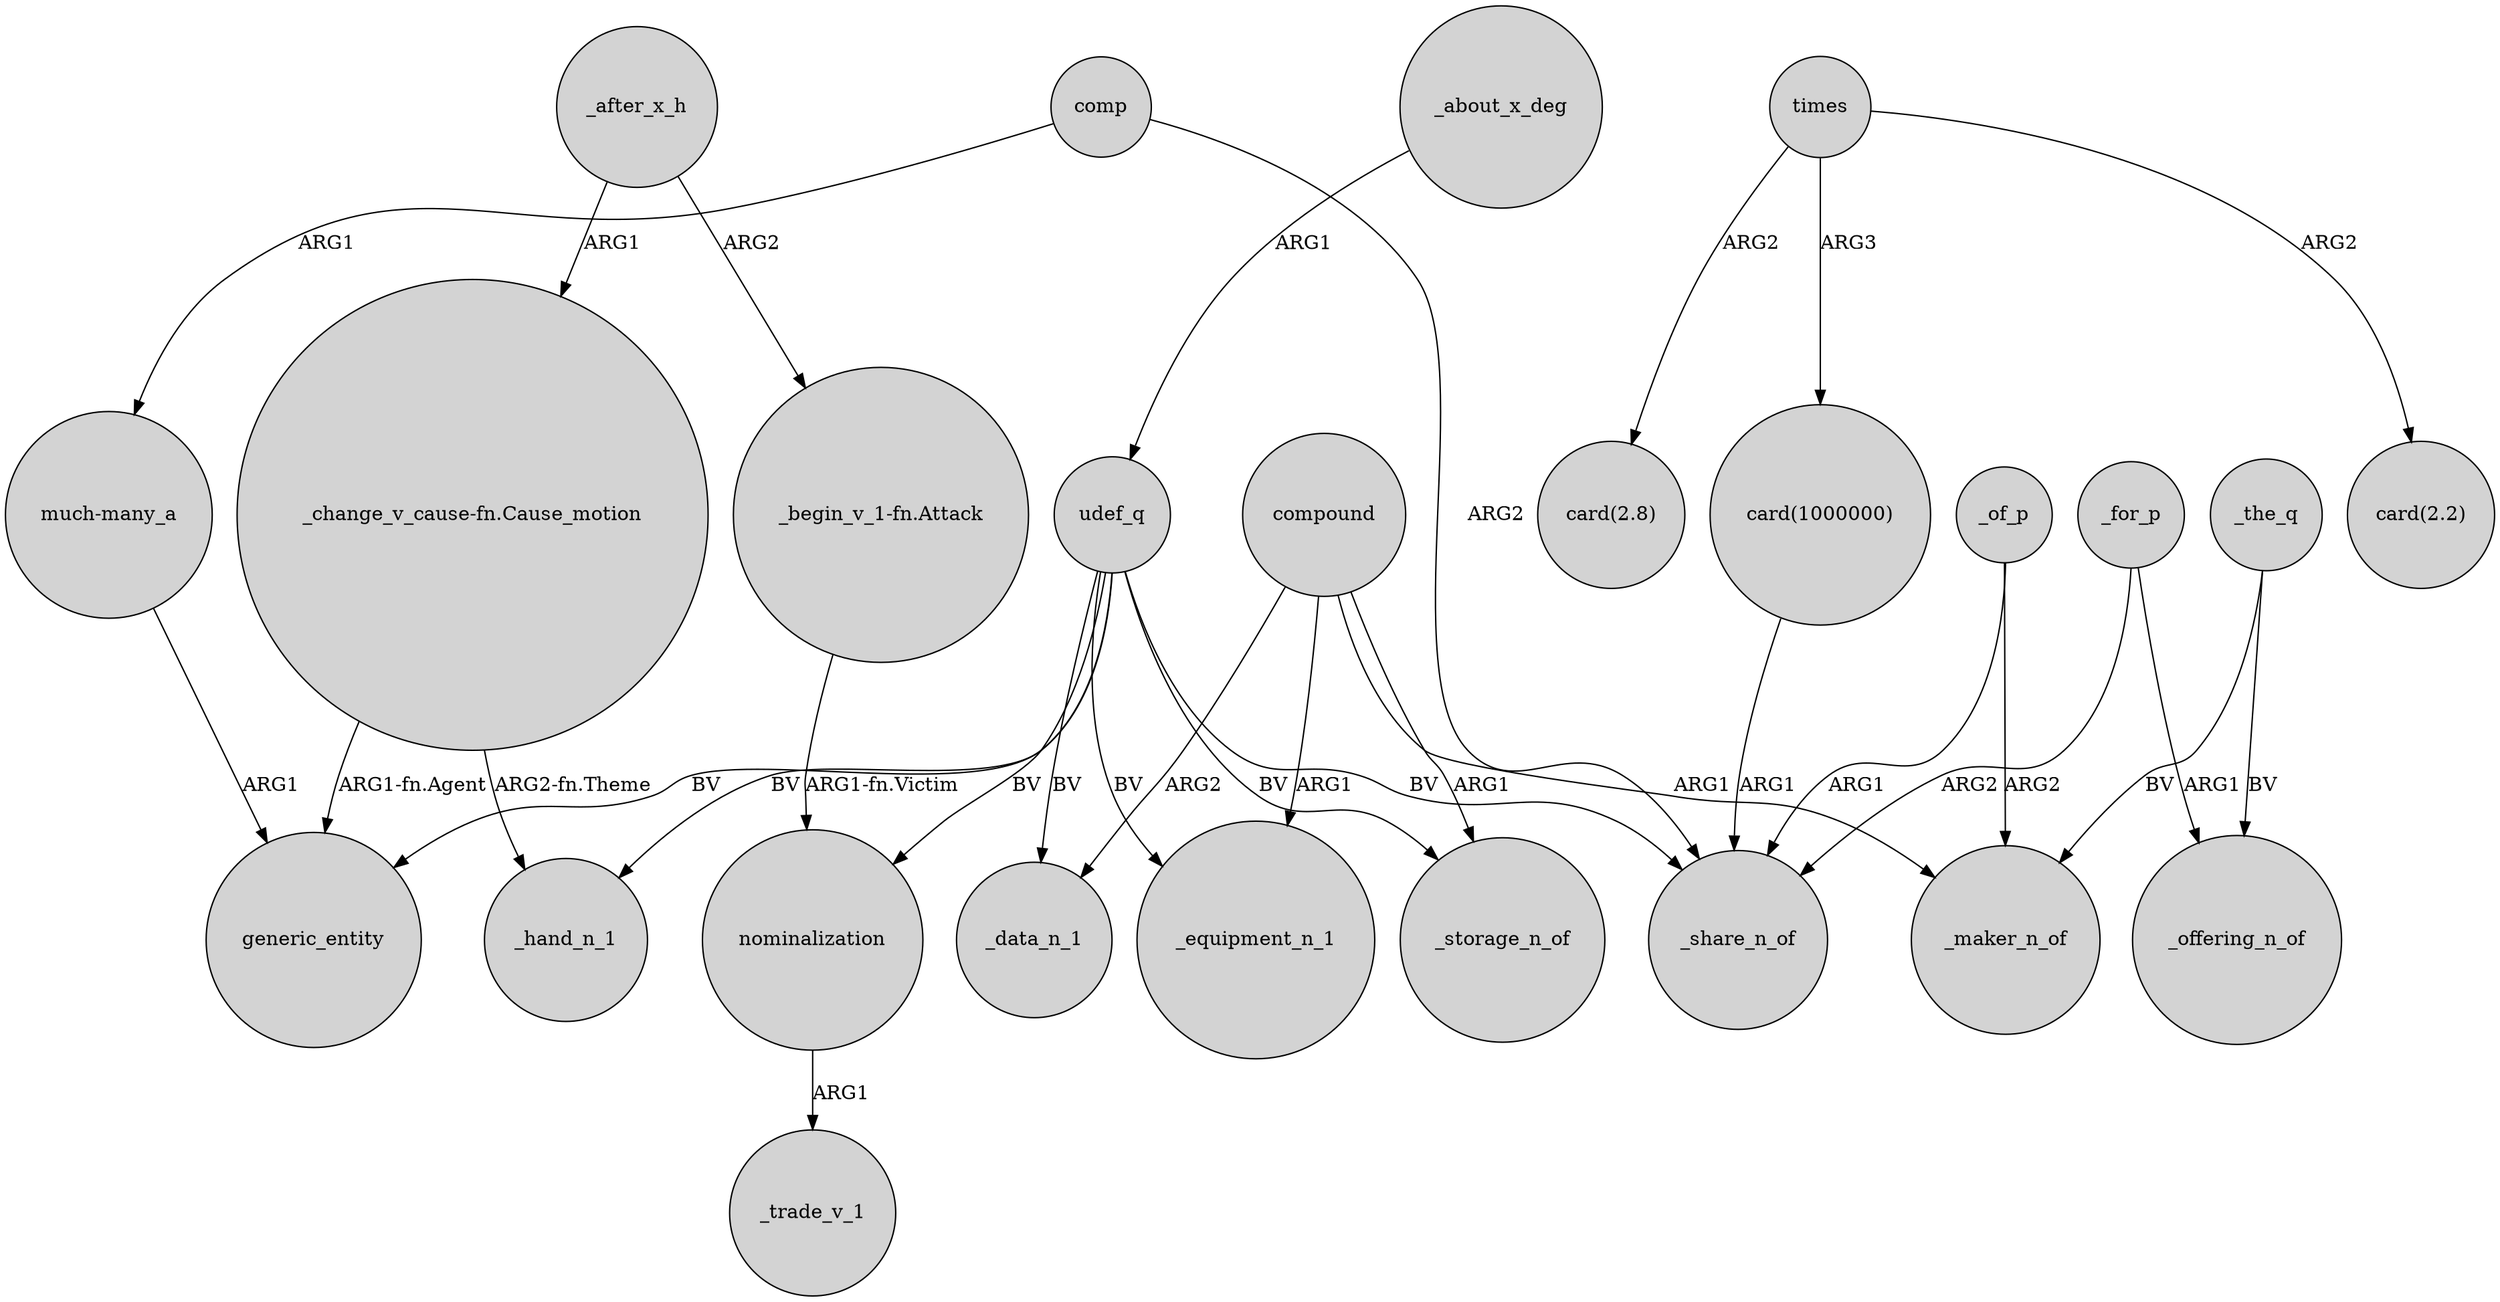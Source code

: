digraph {
	node [shape=circle style=filled]
	udef_q -> _hand_n_1 [label=BV]
	_after_x_h -> "_change_v_cause-fn.Cause_motion" [label=ARG1]
	udef_q -> _equipment_n_1 [label=BV]
	_of_p -> _share_n_of [label=ARG1]
	compound -> _equipment_n_1 [label=ARG1]
	_of_p -> _maker_n_of [label=ARG2]
	_for_p -> _share_n_of [label=ARG2]
	times -> "card(2.8)" [label=ARG2]
	udef_q -> nominalization [label=BV]
	times -> "card(1000000)" [label=ARG3]
	udef_q -> _storage_n_of [label=BV]
	udef_q -> generic_entity [label=BV]
	_about_x_deg -> udef_q [label=ARG1]
	comp -> _share_n_of [label=ARG2]
	"_change_v_cause-fn.Cause_motion" -> _hand_n_1 [label="ARG2-fn.Theme"]
	comp -> "much-many_a" [label=ARG1]
	"much-many_a" -> generic_entity [label=ARG1]
	_for_p -> _offering_n_of [label=ARG1]
	udef_q -> _share_n_of [label=BV]
	_the_q -> _offering_n_of [label=BV]
	times -> "card(2.2)" [label=ARG2]
	_after_x_h -> "_begin_v_1-fn.Attack" [label=ARG2]
	"card(1000000)" -> _share_n_of [label=ARG1]
	compound -> _storage_n_of [label=ARG1]
	compound -> _maker_n_of [label=ARG1]
	_the_q -> _maker_n_of [label=BV]
	"_begin_v_1-fn.Attack" -> nominalization [label="ARG1-fn.Victim"]
	"_change_v_cause-fn.Cause_motion" -> generic_entity [label="ARG1-fn.Agent"]
	compound -> _data_n_1 [label=ARG2]
	nominalization -> _trade_v_1 [label=ARG1]
	udef_q -> _data_n_1 [label=BV]
}
